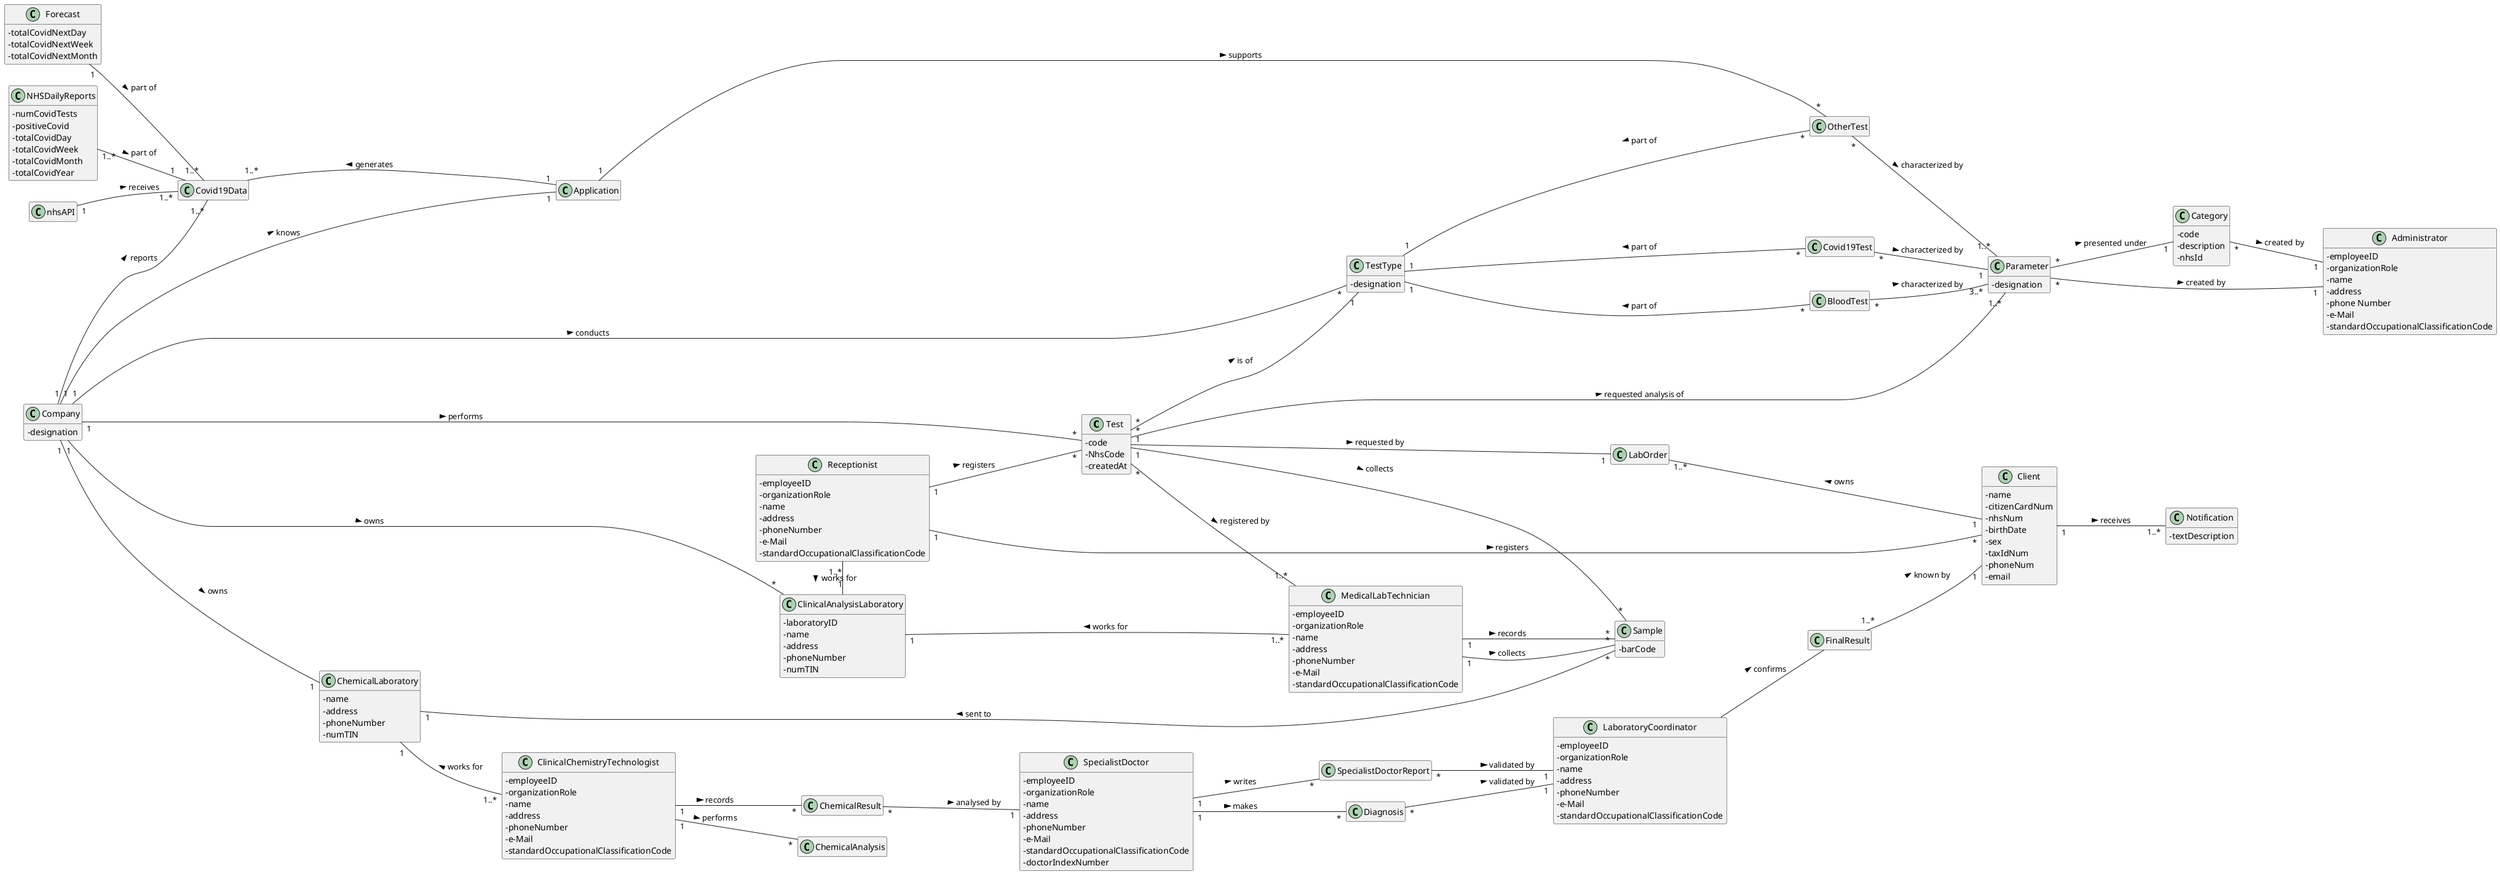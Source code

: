 @startuml

/'Adicionei Cliente <-> Resultado'/

skinparam classAttributeIconSize 0
hide empty methods
hide empty attributes
left to right direction

class Test{
- code
- NhsCode
- createdAt

}

class Sample{
- barCode

}

class FinalResult{}
class ChemicalResult{}
/'class ClinicalResult{}'/
class Diagnosis{}
class Parameter{
- designation
}
class Notification{
- textDescription
}
/'class Courier{}'/
class SpecialistDoctorReport{}
class Covid19Data{}
class Forecast{
- totalCovidNextDay
- totalCovidNextWeek
- totalCovidNextMonth
}

class NHSDailyReports{
- numCovidTests
- positiveCovid
- totalCovidDay
- totalCovidWeek
- totalCovidMonth
- totalCovidYear
}

class Client{
- name
- citizenCardNum
- nhsNum
- birthDate
- sex
- taxIdNum
- phoneNum
- email
}
class Administrator{
- employeeID
- organizationRole
- name
- address
- phone Number
- e-Mail
- standardOccupationalClassificationCode
}

/'class Doctor{}'/
class Receptionist{
- employeeID
- organizationRole
- name
- address
- phoneNumber
- e-Mail
- standardOccupationalClassificationCode
}

class MedicalLabTechnician{
- employeeID
- organizationRole
- name
- address
- phoneNumber
- e-Mail
- standardOccupationalClassificationCode
}

class ClinicalChemistryTechnologist{
- employeeID
- organizationRole
- name
- address
- phoneNumber
- e-Mail
- standardOccupationalClassificationCode
}

class SpecialistDoctor{
- employeeID
- organizationRole
- name
- address
- phoneNumber
- e-Mail
- standardOccupationalClassificationCode
- doctorIndexNumber
}

class LaboratoryCoordinator{
- employeeID
- organizationRole
- name
- address
- phoneNumber
- e-Mail
- standardOccupationalClassificationCode
}

class ClinicalAnalysisLaboratory{
- laboratoryID
- name
- address
- phoneNumber
- numTIN
}

class ChemicalLaboratory{
- name
- address
- phoneNumber
- numTIN
}

class Application{}
class ChemicalAnalysis{}
/'class ClinicalAnalysis{}'/
class TestType{
- designation
}
class Category{
- code
- description
- nhsId
}
class Covid19Test{
}
class BloodTest{

}

class OtherTest{
}

class Company{
- designation
}

/'class NHS{}'/
class nhsAPI{}
/'class ExternalModule{}'/

class LabOrder{}



/'LAYOUT PURPOSES'/
together {
class ChemicalLaboratory
class ClinicalAnalysisLaboratory
class ChemicalAnalysis
class Test


}

Company -[hidden]--> ChemicalLaboratory
Company -[hidden]--> ClinicalAnalysisLaboratory
ChemicalLaboratory -[hidden]--> ClinicalAnalysisLaboratory
MedicalLabTechnician -[hidden]up-|> ClinicalAnalysisLaboratory

ClinicalAnalysisLaboratory -[hidden]-|> Receptionist
ClinicalChemistryTechnologist -[hidden]up-|> ChemicalLaboratory
ClinicalAnalysisLaboratory -[hidden]up-|> Receptionist

Covid19Data -[hidden]down-|> Application

/' ACRESCENTEI AQUI AO RETIRAR TEST REQUESTED BY CLIENT '/
Covid19Data -[hidden]up-|> Company

/'ACRESCENTEI ISTO PARA O NHSAPI FICAR EM BAIXO DO Covid19Data'/
nhsAPI -[hidden]down-|> Covid19Data






together {
class Client
class Test
}



together {
class Covid19Test
class BloodTest
class OtherTest
}

TestType -[hidden]--> BloodTest
TestType -[hidden]--> Covid19Test
TestType -[hidden]--> OtherTest

together {
class Diagnosis
class SpecialistDoctorReport
}

LabOrder -[hidden]--> Client








/' END OF LAYOUT PURPOSES '/


Company "1" -- "*" Test : performs >
Company "1" -- "*" TestType : conducts >
Company "1" -- "1" ChemicalLaboratory : owns >
Company "1" -- "*" ClinicalAnalysisLaboratory : owns >
Company "1" -- "1..*" Covid19Data : reports >
Parameter "*" -- "1" Category : presented under >
/'ACRESCENTEI LINHA ABAIXO'/
Parameter "*" -- "1" Administrator : created by >
Category "*" -- "1" Administrator : created by >
/'RETIREI A LINHA ABAIXO TEST IS REQUESTED BY CLIENT'/
/'Test "*" -- "1" Client : requested by >'/
/'Test -- Application : is known by >'/
Test "*" -- "1" TestType : is of >
Test "1" -- "*" Sample : collects >
Test "*" -- "1..*" Parameter : requested analysis of >
Test "*" -- "1..*" MedicalLabTechnician : registered by >
Test "1" - "1" LabOrder : requested by >
LabOrder "1..*" -- "1" Client : owns <
Receptionist "1" -- "*" Client : registers >
Receptionist "1" -- "*" Test : registers >
/'PERGUNTAR CLIENTE LINHA ABAIXO'/
Receptionist "1..*" - "1" ClinicalAnalysisLaboratory : works for >
MedicalLabTechnician "1" -- "*" Sample : collects >
MedicalLabTechnician "1..*" -- "1" ClinicalAnalysisLaboratory : works for >
MedicalLabTechnician "1" -- "*" Sample : records >
/'Sample -- Application : is known >'/
Sample "*" -- "1" ChemicalLaboratory : sent to >
ClinicalChemistryTechnologist "1..*" -- "1" ChemicalLaboratory : works for >
/'ClinicalChemistryTechnologist "1" -- "*" Sample : receives >'/
ClinicalChemistryTechnologist "1" -- "*" ChemicalAnalysis : performs >
ClinicalChemistryTechnologist "1" -- "*" ChemicalResult : records >
/'LabOrder -- Doctor : prescribed by >'/
ChemicalResult "*" -- "1" SpecialistDoctor : analysed by >
SpecialistDoctor "1" -- "*" Diagnosis : makes >
SpecialistDoctor "1" -- "*" SpecialistDoctorReport : writes >
/'SpecialistDoctorReport -- Client : delivered to >'/
/'SpecialistDoctorReport -- Application : known by >'/
SpecialistDoctorReport "*" -- "1" LaboratoryCoordinator : validated by >
/'ClinicalResult -- Application : known by >'/
/'ClinicalResult -- LaboratoryCoordinator : validated by >'/
Diagnosis "*" -- "1" LaboratoryCoordinator : validated by >
LaboratoryCoordinator -- FinalResult : confirms >
Client "1" -- "1..*" Notification : receives >
FinalResult "1..*" -- "1" Client : known by >
/'Result -- MedicalLabTechnician : known by >'/
/'Result -- ClinicalChemistryTechnologist : known by >'/
/'Result -- SpecialistDoctor : known by >'/
/'Result -- LaboratoryCoordinator : known by >'/
nhsAPI "1" -- "1..*" Covid19Data : receives >
Application "1" --- "1..*" Covid19Data : generates >
NHSDailyReports "1..*" -- "1" Covid19Data : part of >
Forecast "1" -- "1..*" Covid19Data : part of >
Covid19Test "*" -- "1" TestType : part of >
Covid19Test "*" -- "1" Parameter : characterized by >
BloodTest "*" -- "1" TestType : part of >
BloodTest "*" -- "3..*" Parameter : characterized by >
Application "1" - "*" OtherTest : supports >
Application "1" -- "1" Company : knows <
OtherTest "*" -- "1" TestType : part of >
OtherTest "*" -- "1..*" Parameter : characterized by >
















@enduml